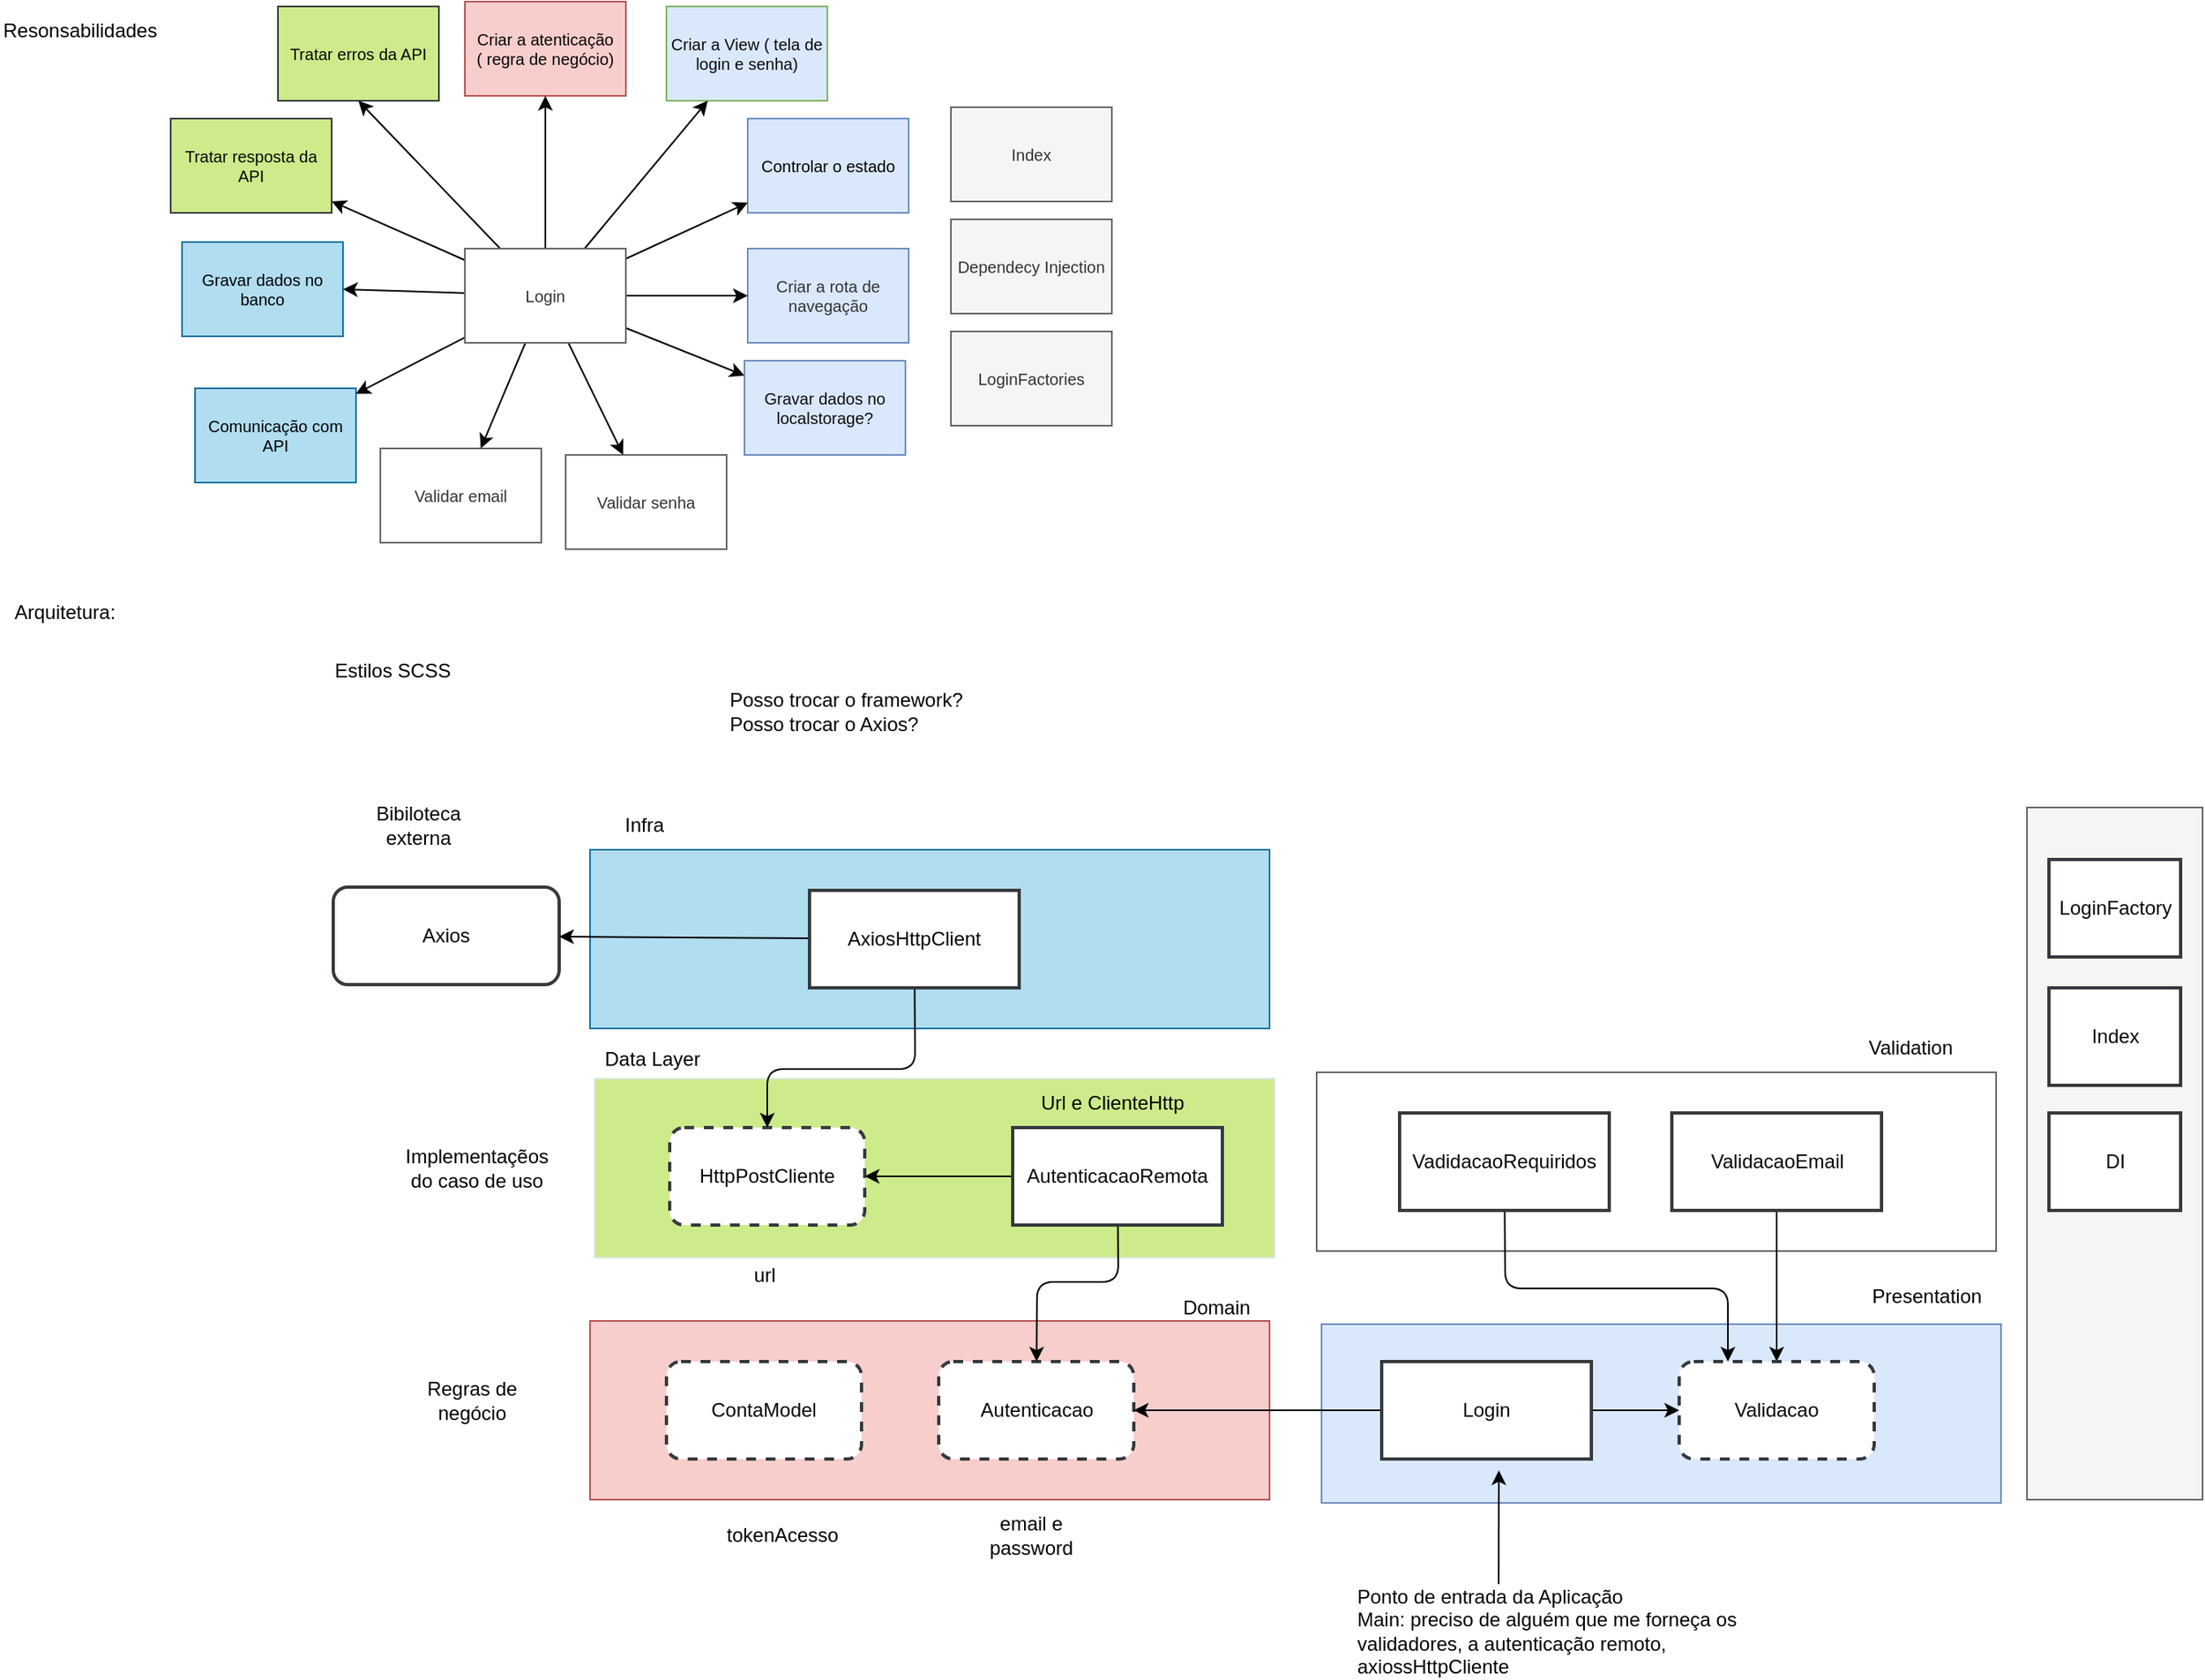 <mxfile>
    <diagram id="N5KQSoFaKO_3qXM0kVTW" name="Login">
        <mxGraphModel dx="-3961" dy="516" grid="0" gridSize="10" guides="1" tooltips="1" connect="1" arrows="1" fold="1" page="1" pageScale="1" pageWidth="827" pageHeight="1169" background="#ffffff" math="0" shadow="0">
            <root>
                <mxCell id="0"/>
                <mxCell id="1" parent="0"/>
                <mxCell id="2" value="Criar a View ( tela de login e senha)" style="shape=note;whiteSpace=wrap;html=1;backgroundOutline=1;darkOpacity=0.05;fillColor=#DAE8FC;strokeColor=#82b366;size=0;fontSize=10;fontColor=#0A0A0A;" parent="1" vertex="1">
                    <mxGeometry x="5383" y="18" width="99" height="58" as="geometry"/>
                </mxCell>
                <mxCell id="3" value="Criar a atenticação &lt;br&gt;( regra de negócio)" style="shape=note;whiteSpace=wrap;html=1;backgroundOutline=1;darkOpacity=0.05;fillColor=#f8cecc;strokeColor=#b85450;size=0;fontSize=10;fontColor=#050505;" parent="1" vertex="1">
                    <mxGeometry x="5259" y="15" width="99" height="58" as="geometry"/>
                </mxCell>
                <mxCell id="4" value="Validar senha" style="shape=note;whiteSpace=wrap;html=1;backgroundOutline=1;darkOpacity=0.05;fillColor=#FFFFFF;strokeColor=#666666;size=0;fontSize=10;fontColor=#333333;" parent="1" vertex="1">
                    <mxGeometry x="5321" y="294" width="99" height="58" as="geometry"/>
                </mxCell>
                <mxCell id="5" value="Tratar erros da API" style="shape=note;whiteSpace=wrap;html=1;backgroundOutline=1;darkOpacity=0.05;fillColor=#CDEB8B;strokeColor=#36393d;size=0;fontSize=10;fontColor=#080808;" parent="1" vertex="1">
                    <mxGeometry x="5144" y="18" width="99" height="58" as="geometry"/>
                </mxCell>
                <mxCell id="6" value="Tratar resposta da API" style="shape=note;whiteSpace=wrap;html=1;backgroundOutline=1;darkOpacity=0.05;fillColor=#CDEB8B;strokeColor=#36393d;size=0;fontSize=10;fontColor=#080808;" parent="1" vertex="1">
                    <mxGeometry x="5078" y="87" width="99" height="58" as="geometry"/>
                </mxCell>
                <mxCell id="7" value="Validar email" style="shape=note;whiteSpace=wrap;html=1;backgroundOutline=1;darkOpacity=0.05;fillColor=#FFFFFF;strokeColor=#666666;size=0;fontSize=10;fontColor=#333333;" parent="1" vertex="1">
                    <mxGeometry x="5207" y="290" width="99" height="58" as="geometry"/>
                </mxCell>
                <mxCell id="8" value="Comunicação com API" style="shape=note;whiteSpace=wrap;html=1;backgroundOutline=1;darkOpacity=0.05;fillColor=#B1DDF0;strokeColor=#10739E;size=0;fontSize=10;fontColor=#000000;" parent="1" vertex="1">
                    <mxGeometry x="5093" y="253" width="99" height="58" as="geometry"/>
                </mxCell>
                <mxCell id="9" value="&lt;span style=&quot;color: rgb(0 , 0 , 0)&quot;&gt;Gravar dados no banco&lt;/span&gt;" style="shape=note;whiteSpace=wrap;html=1;backgroundOutline=1;darkOpacity=0.05;fillColor=#B1DDF0;strokeColor=#10739E;size=0;fontSize=10;fontColor=#0A0A0A;" parent="1" vertex="1">
                    <mxGeometry x="5085" y="163" width="99" height="58" as="geometry"/>
                </mxCell>
                <mxCell id="10" value="Controlar o estado" style="shape=note;whiteSpace=wrap;html=1;backgroundOutline=1;darkOpacity=0.05;fillColor=#DAE8FC;strokeColor=#6C8EBF;size=0;fontSize=10;fontColor=#000000;" parent="1" vertex="1">
                    <mxGeometry x="5433" y="87" width="99" height="58" as="geometry"/>
                </mxCell>
                <mxCell id="12" value="&lt;span style=&quot;color: rgb(51 , 51 , 51)&quot;&gt;Criar a rota de navegação&lt;/span&gt;" style="shape=note;whiteSpace=wrap;html=1;backgroundOutline=1;darkOpacity=0.05;fillColor=#DAE8FC;strokeColor=#6C8EBF;size=0;fontSize=10;fontColor=#333333;" parent="1" vertex="1">
                    <mxGeometry x="5433" y="167" width="99" height="58" as="geometry"/>
                </mxCell>
                <mxCell id="13" value="LoginFactories" style="shape=note;whiteSpace=wrap;html=1;backgroundOutline=1;darkOpacity=0.05;fillColor=#f5f5f5;strokeColor=#666666;size=0;fontSize=10;fontColor=#333333;" parent="1" vertex="1">
                    <mxGeometry x="5558" y="218" width="99" height="58" as="geometry"/>
                </mxCell>
                <mxCell id="14" value="Index" style="shape=note;whiteSpace=wrap;html=1;backgroundOutline=1;darkOpacity=0.05;fillColor=#f5f5f5;strokeColor=#666666;size=0;fontSize=10;fontColor=#333333;" parent="1" vertex="1">
                    <mxGeometry x="5558" y="80" width="99" height="58" as="geometry"/>
                </mxCell>
                <mxCell id="15" value="Dependecy Injection" style="shape=note;whiteSpace=wrap;html=1;backgroundOutline=1;darkOpacity=0.05;fillColor=#f5f5f5;strokeColor=#666666;size=0;fontSize=10;fontColor=#333333;" parent="1" vertex="1">
                    <mxGeometry x="5558" y="149" width="99" height="58" as="geometry"/>
                </mxCell>
                <mxCell id="18" style="edgeStyle=none;html=1;strokeWidth=1;strokeColor=#030303;" parent="1" source="17" target="2" edge="1">
                    <mxGeometry relative="1" as="geometry"/>
                </mxCell>
                <mxCell id="19" style="edgeStyle=none;html=1;strokeColor=#030303;strokeWidth=1;" parent="1" source="17" target="3" edge="1">
                    <mxGeometry relative="1" as="geometry"/>
                </mxCell>
                <mxCell id="20" style="edgeStyle=none;html=1;strokeColor=#030303;strokeWidth=1;" parent="1" source="17" target="10" edge="1">
                    <mxGeometry relative="1" as="geometry"/>
                </mxCell>
                <mxCell id="21" style="edgeStyle=none;html=1;entryX=0.5;entryY=1;entryDx=0;entryDy=0;entryPerimeter=0;strokeColor=#030303;strokeWidth=1;" parent="1" source="17" target="5" edge="1">
                    <mxGeometry relative="1" as="geometry"/>
                </mxCell>
                <mxCell id="22" style="edgeStyle=none;html=1;strokeColor=#030303;strokeWidth=1;" parent="1" source="17" target="6" edge="1">
                    <mxGeometry relative="1" as="geometry"/>
                </mxCell>
                <mxCell id="24" style="edgeStyle=none;html=1;strokeColor=#030303;strokeWidth=1;" parent="1" source="17" target="11" edge="1">
                    <mxGeometry relative="1" as="geometry"/>
                </mxCell>
                <mxCell id="25" style="edgeStyle=none;html=1;entryX=0;entryY=0;entryDx=99;entryDy=29.0;entryPerimeter=0;strokeColor=#030303;strokeWidth=1;" parent="1" source="17" target="9" edge="1">
                    <mxGeometry relative="1" as="geometry"/>
                </mxCell>
                <mxCell id="26" style="edgeStyle=none;html=1;strokeColor=#030303;strokeWidth=1;" parent="1" source="17" target="8" edge="1">
                    <mxGeometry relative="1" as="geometry"/>
                </mxCell>
                <mxCell id="27" style="edgeStyle=none;html=1;strokeColor=#030303;strokeWidth=1;" parent="1" source="17" target="4" edge="1">
                    <mxGeometry relative="1" as="geometry"/>
                </mxCell>
                <mxCell id="28" style="edgeStyle=none;html=1;strokeColor=#030303;strokeWidth=1;" parent="1" source="17" target="7" edge="1">
                    <mxGeometry relative="1" as="geometry"/>
                </mxCell>
                <mxCell id="69" style="edgeStyle=none;html=1;fontColor=#050505;strokeColor=#030303;strokeWidth=1;" parent="1" source="17" target="12" edge="1">
                    <mxGeometry relative="1" as="geometry"/>
                </mxCell>
                <mxCell id="17" value="Login" style="shape=note;whiteSpace=wrap;html=1;backgroundOutline=1;darkOpacity=0.05;fillColor=#FFFFFF;strokeColor=#666666;size=0;fontSize=10;fontColor=#333333;" parent="1" vertex="1">
                    <mxGeometry x="5259" y="167" width="99" height="58" as="geometry"/>
                </mxCell>
                <mxCell id="29" value="" style="shape=note;whiteSpace=wrap;html=1;backgroundOutline=1;darkOpacity=0.05;fillColor=#f8cecc;strokeColor=#b85450;size=0;fontSize=10;fontColor=#050505;" parent="1" vertex="1">
                    <mxGeometry x="5336" y="827" width="418" height="110" as="geometry"/>
                </mxCell>
                <mxCell id="31" value="Resonsabilidades" style="text;html=1;strokeColor=none;fillColor=none;align=left;verticalAlign=middle;whiteSpace=wrap;rounded=0;fontColor=#000000;" parent="1" vertex="1">
                    <mxGeometry x="4973" y="18" width="105" height="30" as="geometry"/>
                </mxCell>
                <mxCell id="32" value="Domain" style="text;html=1;strokeColor=none;fillColor=none;align=center;verticalAlign=middle;whiteSpace=wrap;rounded=0;fontColor=#000000;" parent="1" vertex="1">
                    <mxGeometry x="5679" y="804" width="85" height="30" as="geometry"/>
                </mxCell>
                <mxCell id="33" value="Arquitetura:" style="text;html=1;strokeColor=none;fillColor=none;align=left;verticalAlign=middle;whiteSpace=wrap;rounded=0;fontColor=#000000;" parent="1" vertex="1">
                    <mxGeometry x="4980" y="376" width="105" height="30" as="geometry"/>
                </mxCell>
                <mxCell id="34" value="Autenticacao" style="rounded=1;whiteSpace=wrap;html=1;fillColor=#FFFFFF;strokeColor=#36393d;dashed=1;strokeWidth=2;fontColor=#050505;" parent="1" vertex="1">
                    <mxGeometry x="5550.5" y="852" width="120" height="60" as="geometry"/>
                </mxCell>
                <mxCell id="35" value="" style="shape=note;whiteSpace=wrap;html=1;backgroundOutline=1;darkOpacity=0.05;fillColor=#CDEB8B;strokeColor=#D5E8D4;size=0;fontSize=10;fontColor=#050505;" parent="1" vertex="1">
                    <mxGeometry x="5339" y="678" width="418" height="110" as="geometry"/>
                </mxCell>
                <mxCell id="36" value="Data Layer" style="text;html=1;strokeColor=none;fillColor=none;align=center;verticalAlign=middle;whiteSpace=wrap;rounded=0;fontColor=#000000;" parent="1" vertex="1">
                    <mxGeometry x="5332" y="651" width="85" height="30" as="geometry"/>
                </mxCell>
                <mxCell id="37" value="Regras de negócio" style="text;html=1;strokeColor=none;fillColor=none;align=center;verticalAlign=middle;whiteSpace=wrap;rounded=0;fontColor=#000000;" parent="1" vertex="1">
                    <mxGeometry x="5221" y="861" width="85" height="30" as="geometry"/>
                </mxCell>
                <mxCell id="42" style="edgeStyle=none;html=1;fontColor=#050505;strokeColor=#030303;strokeWidth=1;" parent="1" source="38" target="34" edge="1">
                    <mxGeometry relative="1" as="geometry">
                        <Array as="points">
                            <mxPoint x="5661" y="803"/>
                            <mxPoint x="5611" y="803"/>
                        </Array>
                    </mxGeometry>
                </mxCell>
                <mxCell id="45" style="edgeStyle=none;html=1;entryX=1;entryY=0.5;entryDx=0;entryDy=0;fontColor=#050505;strokeColor=#030303;strokeWidth=1;" parent="1" source="38" target="41" edge="1">
                    <mxGeometry relative="1" as="geometry"/>
                </mxCell>
                <mxCell id="38" value="AutenticacaoRemota" style="rounded=1;whiteSpace=wrap;html=1;fillColor=#FFFFFF;strokeColor=#36393d;strokeWidth=2;fontColor=#050505;arcSize=0;" parent="1" vertex="1">
                    <mxGeometry x="5596" y="708" width="129" height="60" as="geometry"/>
                </mxCell>
                <mxCell id="39" value="Implementaçẽos do caso de uso" style="text;html=1;strokeColor=none;fillColor=none;align=center;verticalAlign=middle;whiteSpace=wrap;rounded=0;fontColor=#000000;" parent="1" vertex="1">
                    <mxGeometry x="5224" y="718" width="85" height="30" as="geometry"/>
                </mxCell>
                <mxCell id="41" value="HttpPostCliente" style="rounded=1;whiteSpace=wrap;html=1;fillColor=#FFFFFF;strokeColor=#36393d;dashed=1;strokeWidth=2;fontColor=#050505;" parent="1" vertex="1">
                    <mxGeometry x="5385" y="708" width="120" height="60" as="geometry"/>
                </mxCell>
                <mxCell id="43" value="" style="shape=note;whiteSpace=wrap;html=1;backgroundOutline=1;darkOpacity=0.05;fillColor=#B1DDF0;strokeColor=#10739E;size=0;fontSize=10;" parent="1" vertex="1">
                    <mxGeometry x="5336" y="537" width="418" height="110" as="geometry"/>
                </mxCell>
                <mxCell id="44" value="Infra" style="text;html=1;strokeColor=none;fillColor=none;align=center;verticalAlign=middle;whiteSpace=wrap;rounded=0;fontColor=#000000;" parent="1" vertex="1">
                    <mxGeometry x="5327" y="507" width="85" height="30" as="geometry"/>
                </mxCell>
                <mxCell id="46" value="Axios" style="rounded=1;whiteSpace=wrap;html=1;fillColor=#FFFFFF;strokeColor=#36393d;strokeWidth=2;fontColor=#050505;" parent="1" vertex="1">
                    <mxGeometry x="5178" y="560" width="139" height="60" as="geometry"/>
                </mxCell>
                <mxCell id="49" style="edgeStyle=none;html=1;fontColor=#050505;strokeColor=#030303;strokeWidth=1;" parent="1" source="47" target="46" edge="1">
                    <mxGeometry relative="1" as="geometry"/>
                </mxCell>
                <mxCell id="50" style="edgeStyle=none;html=1;fontColor=#050505;strokeColor=#030303;strokeWidth=1;entryX=0.5;entryY=0;entryDx=0;entryDy=0;" parent="1" source="47" target="41" edge="1">
                    <mxGeometry relative="1" as="geometry">
                        <Array as="points">
                            <mxPoint x="5536" y="672"/>
                            <mxPoint x="5445" y="672"/>
                        </Array>
                    </mxGeometry>
                </mxCell>
                <mxCell id="47" value="AxiosHttpClient" style="rounded=1;whiteSpace=wrap;html=1;fillColor=#FFFFFF;strokeColor=#36393d;strokeWidth=2;fontColor=#050505;arcSize=0;" parent="1" vertex="1">
                    <mxGeometry x="5471" y="562" width="129" height="60" as="geometry"/>
                </mxCell>
                <mxCell id="48" value="Bibiloteca externa" style="text;html=1;strokeColor=none;fillColor=none;align=center;verticalAlign=middle;whiteSpace=wrap;rounded=0;fontColor=#000000;" parent="1" vertex="1">
                    <mxGeometry x="5188" y="507" width="85" height="30" as="geometry"/>
                </mxCell>
                <mxCell id="51" value="" style="shape=note;whiteSpace=wrap;html=1;backgroundOutline=1;darkOpacity=0.05;fillColor=#DAE8FC;strokeColor=#6C8EBF;size=0;fontSize=10;fontColor=#050505;" parent="1" vertex="1">
                    <mxGeometry x="5786" y="829" width="418" height="110" as="geometry"/>
                </mxCell>
                <mxCell id="52" value="Presentation" style="text;html=1;strokeColor=none;fillColor=none;align=center;verticalAlign=middle;whiteSpace=wrap;rounded=0;fontColor=#000000;" parent="1" vertex="1">
                    <mxGeometry x="6116" y="797" width="85" height="30" as="geometry"/>
                </mxCell>
                <mxCell id="55" style="edgeStyle=none;html=1;fontColor=#050505;strokeColor=#030303;strokeWidth=1;" parent="1" source="54" target="34" edge="1">
                    <mxGeometry relative="1" as="geometry"/>
                </mxCell>
                <mxCell id="62" style="edgeStyle=none;html=1;fontColor=#050505;strokeColor=#030303;strokeWidth=1;" parent="1" source="54" target="61" edge="1">
                    <mxGeometry relative="1" as="geometry"/>
                </mxCell>
                <mxCell id="54" value="Login" style="rounded=1;whiteSpace=wrap;html=1;fillColor=#FFFFFF;strokeColor=#36393d;strokeWidth=2;fontColor=#050505;arcSize=0;" parent="1" vertex="1">
                    <mxGeometry x="5823" y="852" width="129" height="60" as="geometry"/>
                </mxCell>
                <mxCell id="56" value="" style="shape=note;whiteSpace=wrap;html=1;backgroundOutline=1;darkOpacity=0.05;fillColor=#FFFFFF;strokeColor=#666666;size=0;fontSize=10;fontColor=#333333;" parent="1" vertex="1">
                    <mxGeometry x="5783" y="674" width="418" height="110" as="geometry"/>
                </mxCell>
                <mxCell id="57" value="" style="shape=note;whiteSpace=wrap;html=1;backgroundOutline=1;darkOpacity=0.05;fillColor=#f5f5f5;strokeColor=#666666;size=0;fontSize=10;fontColor=#333333;" parent="1" vertex="1">
                    <mxGeometry x="6220" y="511" width="108" height="426" as="geometry"/>
                </mxCell>
                <mxCell id="63" style="edgeStyle=none;html=1;fontColor=#050505;strokeColor=#030303;strokeWidth=1;" parent="1" source="58" target="61" edge="1">
                    <mxGeometry relative="1" as="geometry"/>
                </mxCell>
                <mxCell id="58" value="ValidacaoEmail" style="rounded=1;whiteSpace=wrap;html=1;fillColor=#FFFFFF;strokeColor=#36393d;strokeWidth=2;fontColor=#050505;arcSize=0;" parent="1" vertex="1">
                    <mxGeometry x="6001.5" y="699" width="129" height="60" as="geometry"/>
                </mxCell>
                <mxCell id="59" value="Validation" style="text;html=1;strokeColor=none;fillColor=none;align=center;verticalAlign=middle;whiteSpace=wrap;rounded=0;fontColor=#000000;" parent="1" vertex="1">
                    <mxGeometry x="6106" y="644" width="85" height="30" as="geometry"/>
                </mxCell>
                <mxCell id="64" style="edgeStyle=none;html=1;fontColor=#050505;strokeColor=#030303;strokeWidth=1;entryX=0.25;entryY=0;entryDx=0;entryDy=0;" parent="1" source="60" target="61" edge="1">
                    <mxGeometry relative="1" as="geometry">
                        <Array as="points">
                            <mxPoint x="5899" y="807"/>
                            <mxPoint x="6036" y="807"/>
                        </Array>
                    </mxGeometry>
                </mxCell>
                <mxCell id="60" value="VadidacaoRequiridos" style="rounded=1;whiteSpace=wrap;html=1;fillColor=#FFFFFF;strokeColor=#36393d;strokeWidth=2;fontColor=#050505;arcSize=0;" parent="1" vertex="1">
                    <mxGeometry x="5834" y="699" width="129" height="60" as="geometry"/>
                </mxCell>
                <mxCell id="61" value="Validacao" style="rounded=1;whiteSpace=wrap;html=1;fillColor=#FFFFFF;strokeColor=#36393d;dashed=1;strokeWidth=2;fontColor=#050505;" parent="1" vertex="1">
                    <mxGeometry x="6006" y="852" width="120" height="60" as="geometry"/>
                </mxCell>
                <mxCell id="65" value="Posso trocar o framework?&lt;br&gt;Posso trocar o Axios?" style="text;html=1;strokeColor=none;fillColor=none;align=left;verticalAlign=middle;whiteSpace=wrap;rounded=0;fontColor=#000000;" parent="1" vertex="1">
                    <mxGeometry x="5420" y="437" width="196" height="30" as="geometry"/>
                </mxCell>
                <mxCell id="66" value="Estilos SCSS&amp;nbsp;" style="text;html=1;strokeColor=none;fillColor=none;align=left;verticalAlign=middle;whiteSpace=wrap;rounded=0;fontColor=#000000;" parent="1" vertex="1">
                    <mxGeometry x="5177" y="412" width="196" height="30" as="geometry"/>
                </mxCell>
                <mxCell id="11" value="&lt;span style=&quot;color: rgb(13 , 13 , 13)&quot;&gt;Gravar dados no localstorage?&lt;/span&gt;" style="shape=note;whiteSpace=wrap;html=1;backgroundOutline=1;darkOpacity=0.05;fillColor=#DAE8FC;strokeColor=#6C8EBF;size=0;fontSize=10;fontColor=#0A0A0A;" parent="1" vertex="1">
                    <mxGeometry x="5431" y="236" width="99" height="58" as="geometry"/>
                </mxCell>
                <mxCell id="72" style="edgeStyle=none;html=1;fontColor=#050505;strokeColor=#030303;strokeWidth=1;entryX=0.261;entryY=0.818;entryDx=0;entryDy=0;entryPerimeter=0;" parent="1" target="51" edge="1">
                    <mxGeometry relative="1" as="geometry">
                        <mxPoint x="5895" y="989" as="sourcePoint"/>
                        <mxPoint x="5680.5" y="892" as="targetPoint"/>
                    </mxGeometry>
                </mxCell>
                <mxCell id="73" value="Ponto de entrada da Aplicação&lt;br&gt;Main: preciso de alguém que me forneça os validadores, a autenticação remoto, axiossHttpCliente" style="text;html=1;strokeColor=none;fillColor=none;align=left;verticalAlign=middle;whiteSpace=wrap;rounded=0;fontColor=#000000;" parent="1" vertex="1">
                    <mxGeometry x="5805.5" y="993" width="251.5" height="50" as="geometry"/>
                </mxCell>
                <mxCell id="74" value="LoginFactory" style="rounded=1;whiteSpace=wrap;html=1;fillColor=#FFFFFF;strokeColor=#36393d;strokeWidth=2;fontColor=#050505;arcSize=0;" parent="1" vertex="1">
                    <mxGeometry x="6233.5" y="543" width="81" height="60" as="geometry"/>
                </mxCell>
                <mxCell id="75" value="Index" style="rounded=1;whiteSpace=wrap;html=1;fillColor=#FFFFFF;strokeColor=#36393d;strokeWidth=2;fontColor=#050505;arcSize=0;" parent="1" vertex="1">
                    <mxGeometry x="6233.5" y="622" width="81" height="60" as="geometry"/>
                </mxCell>
                <mxCell id="77" value="DI" style="rounded=1;whiteSpace=wrap;html=1;fillColor=#FFFFFF;strokeColor=#36393d;strokeWidth=2;fontColor=#050505;arcSize=0;" parent="1" vertex="1">
                    <mxGeometry x="6233.5" y="699" width="81" height="60" as="geometry"/>
                </mxCell>
                <mxCell id="78" value="Url e ClienteHttp" style="text;html=1;strokeColor=none;fillColor=none;align=center;verticalAlign=middle;whiteSpace=wrap;rounded=0;fontColor=#000000;" vertex="1" parent="1">
                    <mxGeometry x="5604" y="678" width="107" height="30" as="geometry"/>
                </mxCell>
                <mxCell id="79" value="email e password" style="text;html=1;strokeColor=none;fillColor=none;align=center;verticalAlign=middle;whiteSpace=wrap;rounded=0;fontColor=#000000;" vertex="1" parent="1">
                    <mxGeometry x="5565" y="944" width="85" height="30" as="geometry"/>
                </mxCell>
                <mxCell id="81" value="tokenAcesso" style="text;html=1;strokeColor=none;fillColor=none;align=center;verticalAlign=middle;whiteSpace=wrap;rounded=0;fontColor=#000000;" vertex="1" parent="1">
                    <mxGeometry x="5412" y="944" width="85" height="30" as="geometry"/>
                </mxCell>
                <mxCell id="82" value="ContaModel" style="rounded=1;whiteSpace=wrap;html=1;fillColor=#FFFFFF;strokeColor=#36393d;dashed=1;strokeWidth=2;fontColor=#050505;" vertex="1" parent="1">
                    <mxGeometry x="5383" y="852" width="120" height="60" as="geometry"/>
                </mxCell>
                <mxCell id="83" value="url" style="text;html=1;strokeColor=none;fillColor=none;align=center;verticalAlign=middle;whiteSpace=wrap;rounded=0;fontColor=#000000;" vertex="1" parent="1">
                    <mxGeometry x="5400.5" y="784" width="85" height="30" as="geometry"/>
                </mxCell>
            </root>
        </mxGraphModel>
    </diagram>
</mxfile>